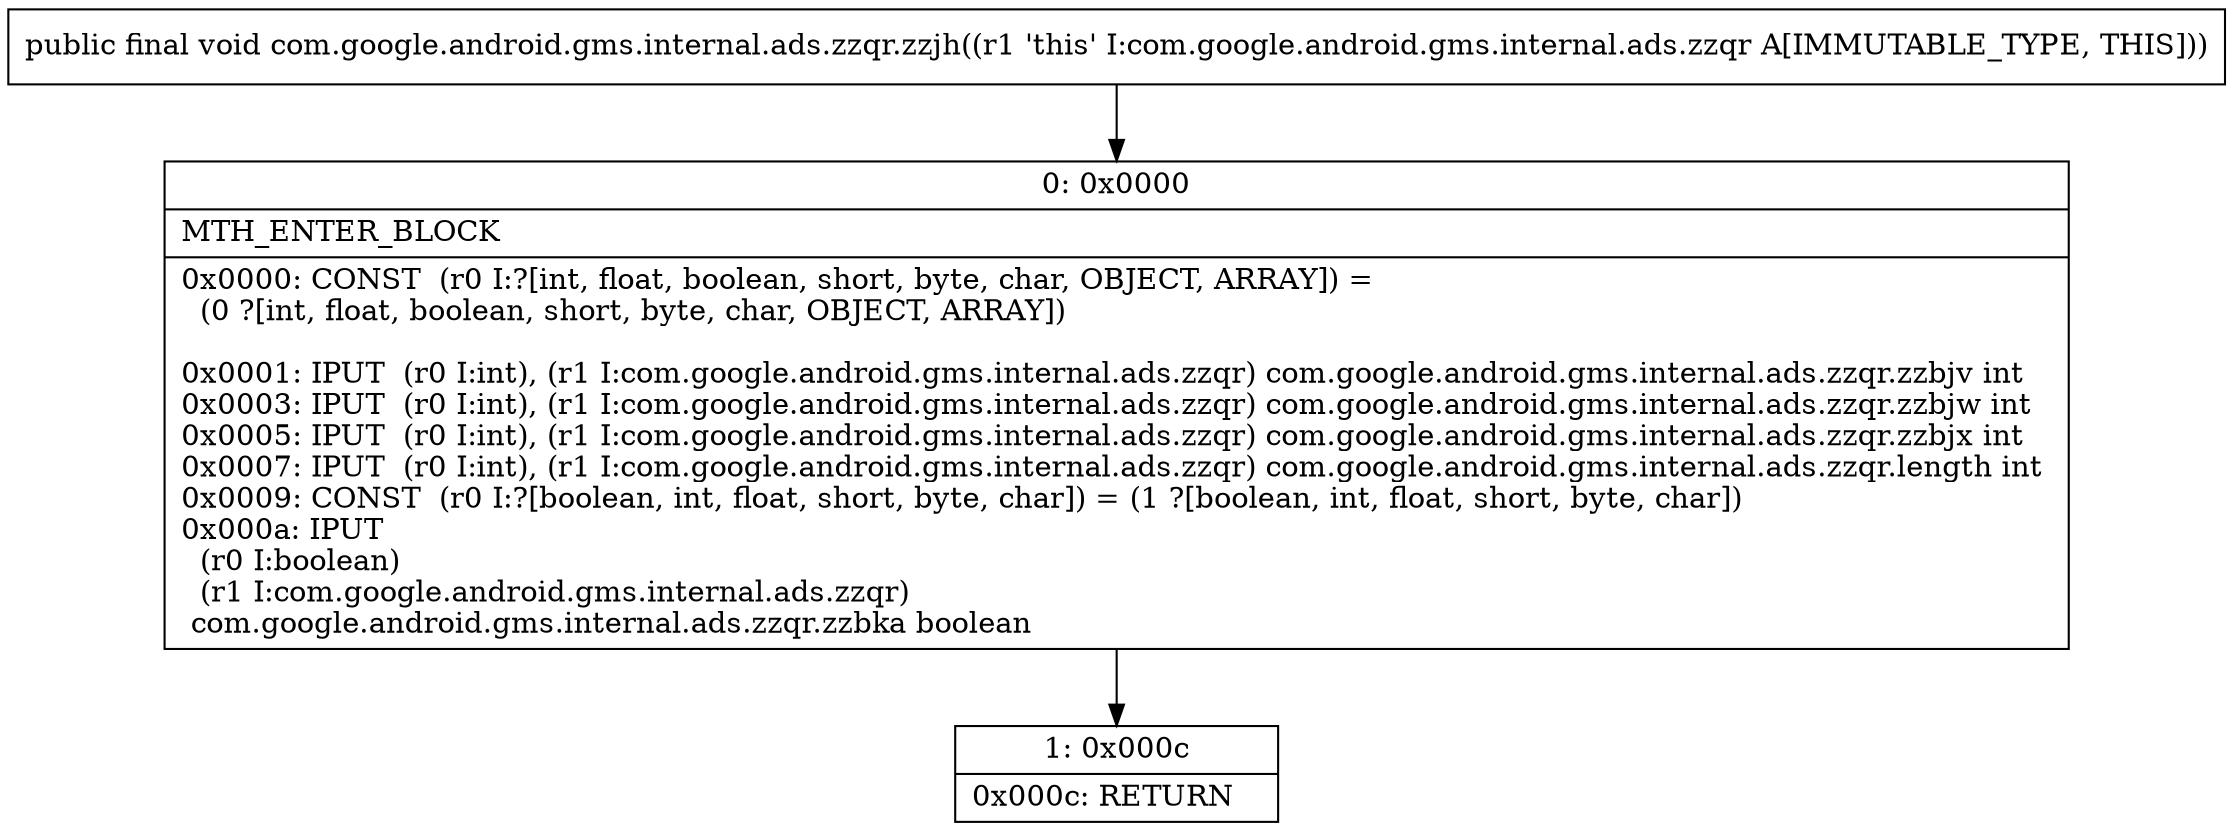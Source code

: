 digraph "CFG forcom.google.android.gms.internal.ads.zzqr.zzjh()V" {
Node_0 [shape=record,label="{0\:\ 0x0000|MTH_ENTER_BLOCK\l|0x0000: CONST  (r0 I:?[int, float, boolean, short, byte, char, OBJECT, ARRAY]) = \l  (0 ?[int, float, boolean, short, byte, char, OBJECT, ARRAY])\l \l0x0001: IPUT  (r0 I:int), (r1 I:com.google.android.gms.internal.ads.zzqr) com.google.android.gms.internal.ads.zzqr.zzbjv int \l0x0003: IPUT  (r0 I:int), (r1 I:com.google.android.gms.internal.ads.zzqr) com.google.android.gms.internal.ads.zzqr.zzbjw int \l0x0005: IPUT  (r0 I:int), (r1 I:com.google.android.gms.internal.ads.zzqr) com.google.android.gms.internal.ads.zzqr.zzbjx int \l0x0007: IPUT  (r0 I:int), (r1 I:com.google.android.gms.internal.ads.zzqr) com.google.android.gms.internal.ads.zzqr.length int \l0x0009: CONST  (r0 I:?[boolean, int, float, short, byte, char]) = (1 ?[boolean, int, float, short, byte, char]) \l0x000a: IPUT  \l  (r0 I:boolean)\l  (r1 I:com.google.android.gms.internal.ads.zzqr)\l com.google.android.gms.internal.ads.zzqr.zzbka boolean \l}"];
Node_1 [shape=record,label="{1\:\ 0x000c|0x000c: RETURN   \l}"];
MethodNode[shape=record,label="{public final void com.google.android.gms.internal.ads.zzqr.zzjh((r1 'this' I:com.google.android.gms.internal.ads.zzqr A[IMMUTABLE_TYPE, THIS])) }"];
MethodNode -> Node_0;
Node_0 -> Node_1;
}

